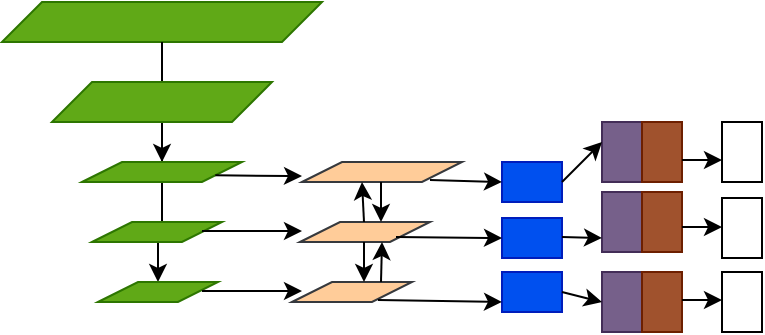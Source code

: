 <mxfile version="20.8.5" type="github">
  <diagram id="JaHQ51rUl5n7oyP_Nvp8" name="Page-1">
    <mxGraphModel dx="995" dy="734" grid="1" gridSize="10" guides="1" tooltips="1" connect="1" arrows="1" fold="1" page="1" pageScale="1" pageWidth="827" pageHeight="1169" math="0" shadow="0">
      <root>
        <mxCell id="0" />
        <mxCell id="1" parent="0" />
        <mxCell id="nJUPerPMOQc4MbRavXT1-14" value="" style="edgeStyle=orthogonalEdgeStyle;rounded=0;orthogonalLoop=1;jettySize=auto;html=1;startArrow=none;" edge="1" parent="1" source="nJUPerPMOQc4MbRavXT1-8" target="nJUPerPMOQc4MbRavXT1-9">
          <mxGeometry relative="1" as="geometry" />
        </mxCell>
        <mxCell id="nJUPerPMOQc4MbRavXT1-2" value="" style="shape=parallelogram;perimeter=parallelogramPerimeter;whiteSpace=wrap;html=1;fixedSize=1;fillColor=#60a917;fontColor=#ffffff;strokeColor=#2D7600;" vertex="1" parent="1">
          <mxGeometry x="200" y="250" width="160" height="20" as="geometry" />
        </mxCell>
        <mxCell id="nJUPerPMOQc4MbRavXT1-34" value="" style="edgeStyle=orthogonalEdgeStyle;rounded=0;orthogonalLoop=1;jettySize=auto;html=1;" edge="1" parent="1" source="nJUPerPMOQc4MbRavXT1-9" target="nJUPerPMOQc4MbRavXT1-13">
          <mxGeometry relative="1" as="geometry" />
        </mxCell>
        <mxCell id="nJUPerPMOQc4MbRavXT1-9" value="" style="shape=parallelogram;perimeter=parallelogramPerimeter;whiteSpace=wrap;html=1;fixedSize=1;fillColor=#60a917;fontColor=#ffffff;strokeColor=#2D7600;" vertex="1" parent="1">
          <mxGeometry x="240" y="330" width="80" height="10" as="geometry" />
        </mxCell>
        <mxCell id="nJUPerPMOQc4MbRavXT1-13" value="" style="shape=parallelogram;perimeter=parallelogramPerimeter;whiteSpace=wrap;html=1;fixedSize=1;fillColor=#60a917;fontColor=#ffffff;strokeColor=#2D7600;" vertex="1" parent="1">
          <mxGeometry x="248" y="390" width="60" height="10" as="geometry" />
        </mxCell>
        <mxCell id="nJUPerPMOQc4MbRavXT1-15" value="" style="edgeStyle=orthogonalEdgeStyle;rounded=0;orthogonalLoop=1;jettySize=auto;html=1;endArrow=none;" edge="1" parent="1" source="nJUPerPMOQc4MbRavXT1-2" target="nJUPerPMOQc4MbRavXT1-8">
          <mxGeometry relative="1" as="geometry">
            <mxPoint x="280" y="270" as="sourcePoint" />
            <mxPoint x="270" y="360" as="targetPoint" />
          </mxGeometry>
        </mxCell>
        <mxCell id="nJUPerPMOQc4MbRavXT1-8" value="" style="shape=parallelogram;perimeter=parallelogramPerimeter;whiteSpace=wrap;html=1;fixedSize=1;fillColor=#60a917;strokeColor=#2D7600;fontColor=#ffffff;" vertex="1" parent="1">
          <mxGeometry x="225" y="290" width="110" height="20" as="geometry" />
        </mxCell>
        <mxCell id="nJUPerPMOQc4MbRavXT1-18" style="edgeStyle=orthogonalEdgeStyle;rounded=0;orthogonalLoop=1;jettySize=auto;html=1;exitX=0.5;exitY=1;exitDx=0;exitDy=0;" edge="1" parent="1" source="nJUPerPMOQc4MbRavXT1-13" target="nJUPerPMOQc4MbRavXT1-13">
          <mxGeometry relative="1" as="geometry" />
        </mxCell>
        <mxCell id="nJUPerPMOQc4MbRavXT1-23" style="edgeStyle=orthogonalEdgeStyle;rounded=0;orthogonalLoop=1;jettySize=auto;html=1;exitX=0.5;exitY=1;exitDx=0;exitDy=0;" edge="1" parent="1" source="nJUPerPMOQc4MbRavXT1-13" target="nJUPerPMOQc4MbRavXT1-13">
          <mxGeometry relative="1" as="geometry" />
        </mxCell>
        <mxCell id="nJUPerPMOQc4MbRavXT1-10" value="" style="shape=parallelogram;perimeter=parallelogramPerimeter;whiteSpace=wrap;html=1;fixedSize=1;fillColor=#60a917;fontColor=#ffffff;strokeColor=#2D7600;" vertex="1" parent="1">
          <mxGeometry x="245" y="360" width="65" height="10" as="geometry" />
        </mxCell>
        <mxCell id="nJUPerPMOQc4MbRavXT1-36" value="" style="shape=parallelogram;perimeter=parallelogramPerimeter;whiteSpace=wrap;html=1;fixedSize=1;fillColor=#ffcc99;strokeColor=#36393d;" vertex="1" parent="1">
          <mxGeometry x="350" y="330" width="80" height="10" as="geometry" />
        </mxCell>
        <mxCell id="nJUPerPMOQc4MbRavXT1-39" value="" style="shape=parallelogram;perimeter=parallelogramPerimeter;whiteSpace=wrap;html=1;fixedSize=1;fillColor=#ffcc99;strokeColor=#36393d;" vertex="1" parent="1">
          <mxGeometry x="349" y="360" width="65" height="10" as="geometry" />
        </mxCell>
        <mxCell id="nJUPerPMOQc4MbRavXT1-40" value="" style="shape=parallelogram;perimeter=parallelogramPerimeter;whiteSpace=wrap;html=1;fixedSize=1;fillColor=#ffcc99;strokeColor=#36393d;" vertex="1" parent="1">
          <mxGeometry x="345" y="390" width="60" height="10" as="geometry" />
        </mxCell>
        <mxCell id="nJUPerPMOQc4MbRavXT1-50" value="" style="endArrow=classic;html=1;rounded=0;" edge="1" parent="1">
          <mxGeometry width="50" height="50" relative="1" as="geometry">
            <mxPoint x="381" y="370" as="sourcePoint" />
            <mxPoint x="381" y="390" as="targetPoint" />
          </mxGeometry>
        </mxCell>
        <mxCell id="nJUPerPMOQc4MbRavXT1-53" value="" style="endArrow=classic;html=1;rounded=0;" edge="1" parent="1">
          <mxGeometry width="50" height="50" relative="1" as="geometry">
            <mxPoint x="389.5" y="390" as="sourcePoint" />
            <mxPoint x="390" y="370" as="targetPoint" />
          </mxGeometry>
        </mxCell>
        <mxCell id="nJUPerPMOQc4MbRavXT1-54" value="" style="endArrow=classic;html=1;rounded=0;" edge="1" parent="1">
          <mxGeometry width="50" height="50" relative="1" as="geometry">
            <mxPoint x="381" y="360" as="sourcePoint" />
            <mxPoint x="380" y="340" as="targetPoint" />
          </mxGeometry>
        </mxCell>
        <mxCell id="nJUPerPMOQc4MbRavXT1-55" value="" style="endArrow=classic;html=1;rounded=0;" edge="1" parent="1">
          <mxGeometry width="50" height="50" relative="1" as="geometry">
            <mxPoint x="389.5" y="340" as="sourcePoint" />
            <mxPoint x="389.5" y="360" as="targetPoint" />
          </mxGeometry>
        </mxCell>
        <mxCell id="nJUPerPMOQc4MbRavXT1-56" value="" style="endArrow=classic;html=1;rounded=0;exitX=1;exitY=0.75;exitDx=0;exitDy=0;" edge="1" parent="1" source="nJUPerPMOQc4MbRavXT1-9">
          <mxGeometry width="50" height="50" relative="1" as="geometry">
            <mxPoint x="320" y="339" as="sourcePoint" />
            <mxPoint x="350" y="337" as="targetPoint" />
          </mxGeometry>
        </mxCell>
        <mxCell id="nJUPerPMOQc4MbRavXT1-57" value="" style="endArrow=classic;html=1;rounded=0;" edge="1" parent="1">
          <mxGeometry width="50" height="50" relative="1" as="geometry">
            <mxPoint x="300" y="364.5" as="sourcePoint" />
            <mxPoint x="350" y="364.5" as="targetPoint" />
          </mxGeometry>
        </mxCell>
        <mxCell id="nJUPerPMOQc4MbRavXT1-58" value="" style="endArrow=classic;html=1;rounded=0;" edge="1" parent="1">
          <mxGeometry width="50" height="50" relative="1" as="geometry">
            <mxPoint x="300" y="394.5" as="sourcePoint" />
            <mxPoint x="350" y="394.5" as="targetPoint" />
          </mxGeometry>
        </mxCell>
        <mxCell id="nJUPerPMOQc4MbRavXT1-60" value="" style="rounded=0;whiteSpace=wrap;html=1;fillColor=#0050ef;fontColor=#ffffff;strokeColor=#001DBC;" vertex="1" parent="1">
          <mxGeometry x="450" y="330" width="30" height="20" as="geometry" />
        </mxCell>
        <mxCell id="nJUPerPMOQc4MbRavXT1-62" value="" style="rounded=0;whiteSpace=wrap;html=1;fillColor=#0050ef;fontColor=#ffffff;strokeColor=#001DBC;" vertex="1" parent="1">
          <mxGeometry x="450" y="358" width="30" height="20" as="geometry" />
        </mxCell>
        <mxCell id="nJUPerPMOQc4MbRavXT1-63" value="" style="rounded=0;whiteSpace=wrap;html=1;fillColor=#0050ef;fontColor=#ffffff;strokeColor=#001DBC;" vertex="1" parent="1">
          <mxGeometry x="450" y="385" width="30" height="20" as="geometry" />
        </mxCell>
        <mxCell id="nJUPerPMOQc4MbRavXT1-64" value="" style="rounded=0;whiteSpace=wrap;html=1;fillColor=#76608a;fontColor=#ffffff;strokeColor=#432D57;" vertex="1" parent="1">
          <mxGeometry x="500" y="310" width="20" height="30" as="geometry" />
        </mxCell>
        <mxCell id="nJUPerPMOQc4MbRavXT1-65" value="" style="rounded=0;whiteSpace=wrap;html=1;fillColor=#a0522d;fontColor=#ffffff;strokeColor=#6D1F00;" vertex="1" parent="1">
          <mxGeometry x="520" y="310" width="20" height="30" as="geometry" />
        </mxCell>
        <mxCell id="nJUPerPMOQc4MbRavXT1-66" value="" style="rounded=0;whiteSpace=wrap;html=1;fillColor=#76608a;fontColor=#ffffff;strokeColor=#432D57;" vertex="1" parent="1">
          <mxGeometry x="500" y="345" width="20" height="30" as="geometry" />
        </mxCell>
        <mxCell id="nJUPerPMOQc4MbRavXT1-67" value="" style="rounded=0;whiteSpace=wrap;html=1;fillColor=#a0522d;fontColor=#ffffff;strokeColor=#6D1F00;" vertex="1" parent="1">
          <mxGeometry x="520" y="345" width="20" height="30" as="geometry" />
        </mxCell>
        <mxCell id="nJUPerPMOQc4MbRavXT1-68" value="" style="rounded=0;whiteSpace=wrap;html=1;fillColor=#76608a;fontColor=#ffffff;strokeColor=#432D57;" vertex="1" parent="1">
          <mxGeometry x="500" y="385" width="20" height="30" as="geometry" />
        </mxCell>
        <mxCell id="nJUPerPMOQc4MbRavXT1-69" value="" style="rounded=0;whiteSpace=wrap;html=1;fillColor=#a0522d;fontColor=#ffffff;strokeColor=#6D1F00;" vertex="1" parent="1">
          <mxGeometry x="520" y="385" width="20" height="30" as="geometry" />
        </mxCell>
        <mxCell id="nJUPerPMOQc4MbRavXT1-72" value="" style="endArrow=classic;html=1;rounded=0;" edge="1" parent="1">
          <mxGeometry width="50" height="50" relative="1" as="geometry">
            <mxPoint x="414" y="339" as="sourcePoint" />
            <mxPoint x="450" y="340" as="targetPoint" />
          </mxGeometry>
        </mxCell>
        <mxCell id="nJUPerPMOQc4MbRavXT1-73" value="" style="endArrow=classic;html=1;rounded=0;" edge="1" parent="1">
          <mxGeometry width="50" height="50" relative="1" as="geometry">
            <mxPoint x="397" y="367.5" as="sourcePoint" />
            <mxPoint x="450" y="368" as="targetPoint" />
          </mxGeometry>
        </mxCell>
        <mxCell id="nJUPerPMOQc4MbRavXT1-74" value="" style="endArrow=classic;html=1;rounded=0;" edge="1" parent="1">
          <mxGeometry width="50" height="50" relative="1" as="geometry">
            <mxPoint x="388" y="399" as="sourcePoint" />
            <mxPoint x="450" y="400" as="targetPoint" />
          </mxGeometry>
        </mxCell>
        <mxCell id="nJUPerPMOQc4MbRavXT1-75" value="" style="endArrow=classic;html=1;rounded=0;" edge="1" parent="1">
          <mxGeometry width="50" height="50" relative="1" as="geometry">
            <mxPoint x="480" y="340" as="sourcePoint" />
            <mxPoint x="500" y="320" as="targetPoint" />
          </mxGeometry>
        </mxCell>
        <mxCell id="nJUPerPMOQc4MbRavXT1-76" value="" style="endArrow=classic;html=1;rounded=0;" edge="1" parent="1">
          <mxGeometry width="50" height="50" relative="1" as="geometry">
            <mxPoint x="480" y="367.5" as="sourcePoint" />
            <mxPoint x="500" y="368" as="targetPoint" />
          </mxGeometry>
        </mxCell>
        <mxCell id="nJUPerPMOQc4MbRavXT1-77" value="" style="endArrow=classic;html=1;rounded=0;" edge="1" parent="1">
          <mxGeometry width="50" height="50" relative="1" as="geometry">
            <mxPoint x="480" y="395" as="sourcePoint" />
            <mxPoint x="500" y="400" as="targetPoint" />
          </mxGeometry>
        </mxCell>
        <mxCell id="nJUPerPMOQc4MbRavXT1-79" value="" style="rounded=0;whiteSpace=wrap;html=1;" vertex="1" parent="1">
          <mxGeometry x="560" y="310" width="20" height="30" as="geometry" />
        </mxCell>
        <mxCell id="nJUPerPMOQc4MbRavXT1-80" value="" style="rounded=0;whiteSpace=wrap;html=1;" vertex="1" parent="1">
          <mxGeometry x="560" y="348" width="20" height="30" as="geometry" />
        </mxCell>
        <mxCell id="nJUPerPMOQc4MbRavXT1-81" value="" style="rounded=0;whiteSpace=wrap;html=1;" vertex="1" parent="1">
          <mxGeometry x="560" y="385" width="20" height="30" as="geometry" />
        </mxCell>
        <mxCell id="nJUPerPMOQc4MbRavXT1-82" value="" style="endArrow=classic;html=1;rounded=0;" edge="1" parent="1">
          <mxGeometry width="50" height="50" relative="1" as="geometry">
            <mxPoint x="540" y="329" as="sourcePoint" />
            <mxPoint x="560" y="329" as="targetPoint" />
          </mxGeometry>
        </mxCell>
        <mxCell id="nJUPerPMOQc4MbRavXT1-86" value="" style="endArrow=classic;html=1;rounded=0;" edge="1" parent="1">
          <mxGeometry width="50" height="50" relative="1" as="geometry">
            <mxPoint x="540" y="362.5" as="sourcePoint" />
            <mxPoint x="560" y="362.5" as="targetPoint" />
          </mxGeometry>
        </mxCell>
        <mxCell id="nJUPerPMOQc4MbRavXT1-87" value="" style="endArrow=classic;html=1;rounded=0;" edge="1" parent="1">
          <mxGeometry width="50" height="50" relative="1" as="geometry">
            <mxPoint x="540" y="399" as="sourcePoint" />
            <mxPoint x="560" y="399" as="targetPoint" />
          </mxGeometry>
        </mxCell>
      </root>
    </mxGraphModel>
  </diagram>
</mxfile>
